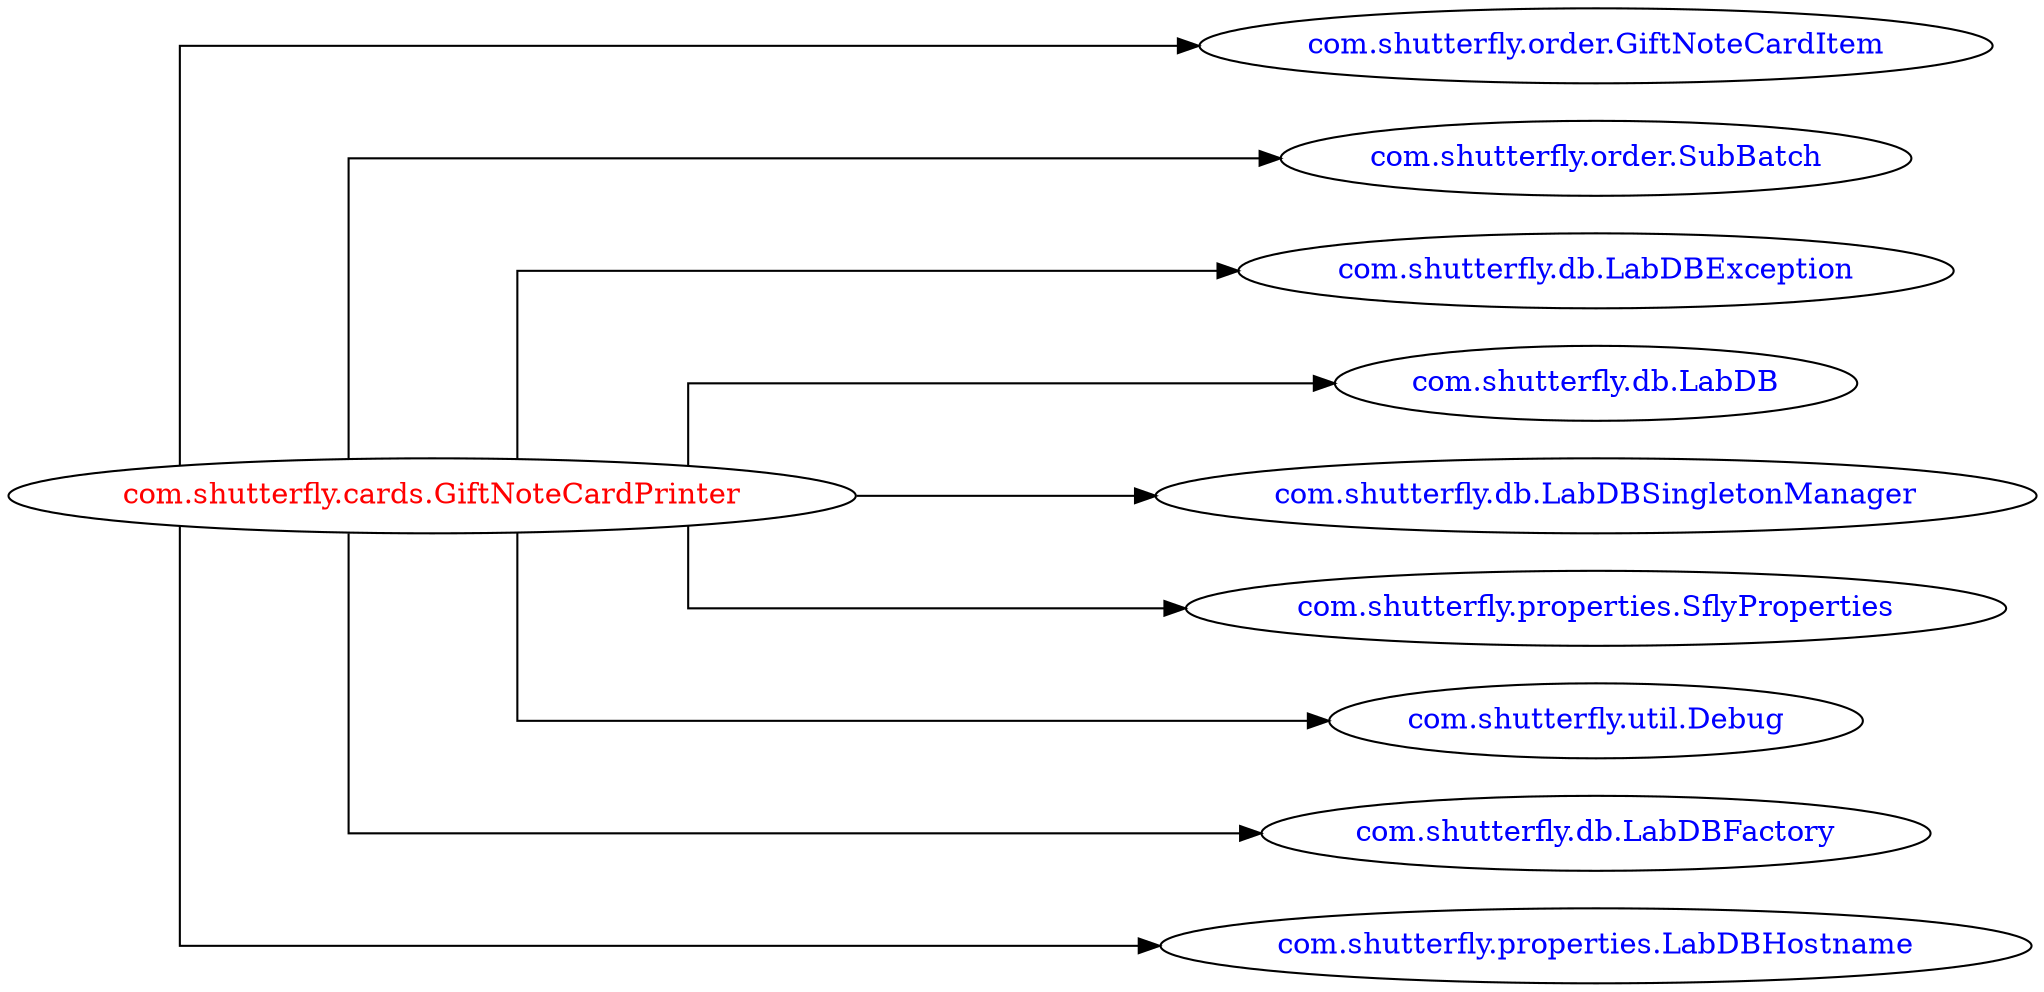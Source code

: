 digraph dependencyGraph {
 concentrate=true;
 ranksep="2.0";
 rankdir="LR"; 
 splines="ortho";
"com.shutterfly.cards.GiftNoteCardPrinter" [fontcolor="red"];
"com.shutterfly.order.GiftNoteCardItem" [ fontcolor="blue" ];
"com.shutterfly.cards.GiftNoteCardPrinter"->"com.shutterfly.order.GiftNoteCardItem";
"com.shutterfly.order.SubBatch" [ fontcolor="blue" ];
"com.shutterfly.cards.GiftNoteCardPrinter"->"com.shutterfly.order.SubBatch";
"com.shutterfly.db.LabDBException" [ fontcolor="blue" ];
"com.shutterfly.cards.GiftNoteCardPrinter"->"com.shutterfly.db.LabDBException";
"com.shutterfly.db.LabDB" [ fontcolor="blue" ];
"com.shutterfly.cards.GiftNoteCardPrinter"->"com.shutterfly.db.LabDB";
"com.shutterfly.db.LabDBSingletonManager" [ fontcolor="blue" ];
"com.shutterfly.cards.GiftNoteCardPrinter"->"com.shutterfly.db.LabDBSingletonManager";
"com.shutterfly.properties.SflyProperties" [ fontcolor="blue" ];
"com.shutterfly.cards.GiftNoteCardPrinter"->"com.shutterfly.properties.SflyProperties";
"com.shutterfly.util.Debug" [ fontcolor="blue" ];
"com.shutterfly.cards.GiftNoteCardPrinter"->"com.shutterfly.util.Debug";
"com.shutterfly.db.LabDBFactory" [ fontcolor="blue" ];
"com.shutterfly.cards.GiftNoteCardPrinter"->"com.shutterfly.db.LabDBFactory";
"com.shutterfly.properties.LabDBHostname" [ fontcolor="blue" ];
"com.shutterfly.cards.GiftNoteCardPrinter"->"com.shutterfly.properties.LabDBHostname";
}